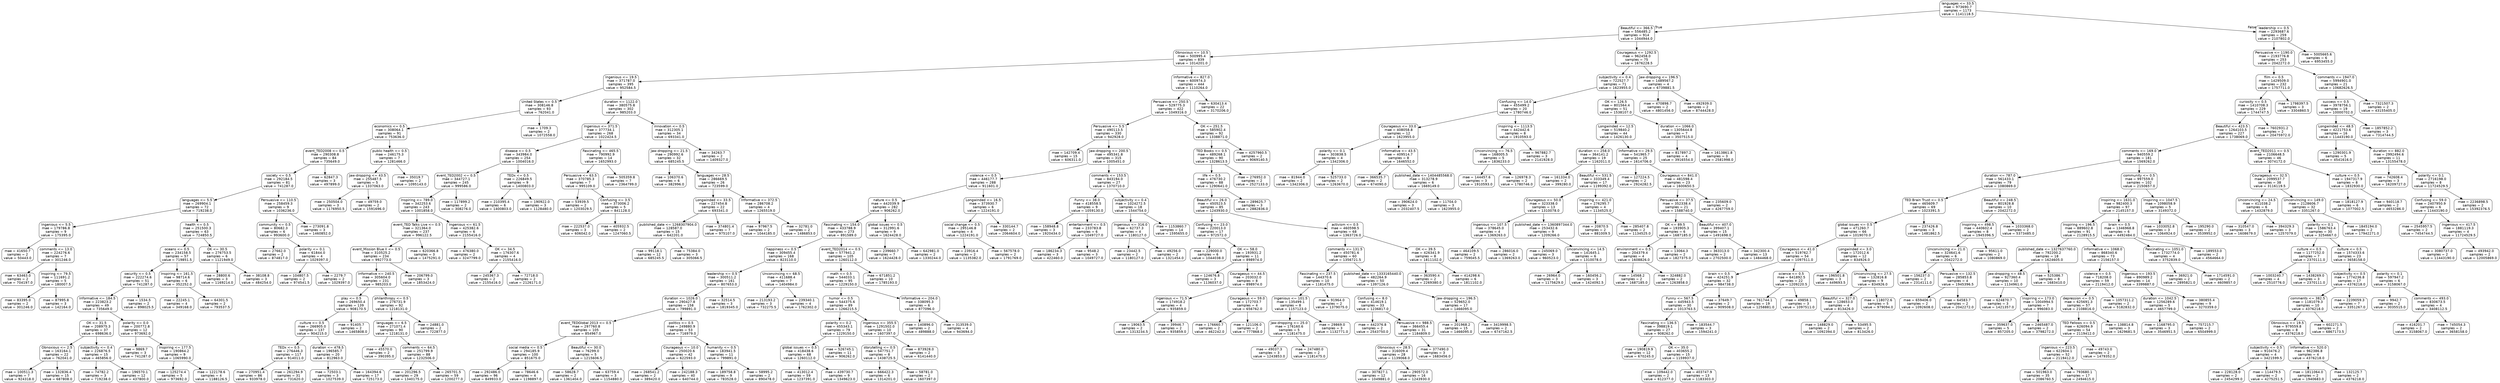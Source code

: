 digraph Tree {
node [shape=box, style="rounded", color="black", fontname=helvetica] ;
edge [fontname=helvetica] ;
0 [label="languages <= 33.5\nmae = 973690.7\nsamples = 1173\nvalue = 1141118.5"] ;
1 [label="Beautiful <= 366.5\nmae = 556485.2\nsamples = 914\nvalue = 1044944.0"] ;
0 -> 1 [labeldistance=2.5, labelangle=45, headlabel="True"] ;
2 [label="Obnoxious <= 10.5\nmae = 500995.4\nsamples = 839\nvalue = 1014201.0"] ;
1 -> 2 ;
3 [label="Ingenious <= 19.5\nmae = 371787.0\nsamples = 395\nvalue = 952584.5"] ;
2 -> 3 ;
4 [label="United States <= 0.5\nmae = 308146.8\nsamples = 93\nvalue = 762041.0"] ;
3 -> 4 ;
5 [label="economics <= 0.5\nmae = 308064.1\nsamples = 91\nvalue = 753636.0"] ;
4 -> 5 ;
6 [label="event_TED2008 <= 0.5\nmae = 290308.8\nsamples = 84\nvalue = 735649.0"] ;
5 -> 6 ;
7 [label="society <= 0.5\nmae = 292184.5\nsamples = 81\nvalue = 741287.0"] ;
6 -> 7 ;
8 [label="languages <= 5.5\nmae = 269904.1\nsamples = 72\nvalue = 719238.0"] ;
7 -> 8 ;
9 [label="Ingenious <= 5.5\nmae = 179786.8\nsamples = 9\nvalue = 175395.0"] ;
8 -> 9 ;
10 [label="mae = 41650.7\nsamples = 2\nvalue = 50443.0"] ;
9 -> 10 ;
11 [label="comments <= 13.0\nmae = 224276.6\nsamples = 7\nvalue = 301246.0"] ;
9 -> 11 ;
12 [label="mae = 63463.0\nsamples = 2\nvalue = 704197.0"] ;
11 -> 12 ;
13 [label="Inspiring <= 79.5\nmae = 111691.2\nsamples = 5\nvalue = 180007.5"] ;
11 -> 13 ;
14 [label="mae = 83395.0\nsamples = 2\nvalue = 301246.0"] ;
13 -> 14 ;
15 [label="mae = 87995.8\nsamples = 3\nvalue = 142164.0"] ;
13 -> 15 ;
16 [label="health <= 0.5\nmae = 251500.3\nsamples = 63\nvalue = 724850.5"] ;
8 -> 16 ;
17 [label="oceans <= 0.5\nmae = 234158.5\nsamples = 57\nvalue = 719851.5"] ;
16 -> 17 ;
18 [label="security <= 0.5\nmae = 222274.6\nsamples = 51\nvalue = 741287.0"] ;
17 -> 18 ;
19 [label="Informative <= 184.5\nmae = 223823.2\nsamples = 49\nvalue = 735649.0"] ;
18 -> 19 ;
20 [label="OK <= 31.5\nmae = 208975.3\nsamples = 37\nvalue = 698636.0"] ;
19 -> 20 ;
21 [label="Obnoxious <= 2.5\nmae = 163164.1\nsamples = 22\nvalue = 762041.0"] ;
20 -> 21 ;
22 [label="mae = 100511.3\nsamples = 7\nvalue = 924318.0"] ;
21 -> 22 ;
23 [label="mae = 132836.4\nsamples = 15\nvalue = 687808.0"] ;
21 -> 23 ;
24 [label="subjectivity <= 0.4\nmae = 226876.5\nsamples = 15\nvalue = 465856.0"] ;
20 -> 24 ;
25 [label="mae = 74782.2\nsamples = 3\nvalue = 719238.0"] ;
24 -> 25 ;
26 [label="mae = 196570.1\nsamples = 12\nvalue = 437800.0"] ;
24 -> 26 ;
27 [label="polarity <= 0.0\nmae = 200772.8\nsamples = 12\nvalue = 973692.0"] ;
19 -> 27 ;
28 [label="mae = 9869.7\nsamples = 3\nvalue = 741287.0"] ;
27 -> 28 ;
29 [label="Inspiring <= 177.5\nmae = 190864.2\nsamples = 9\nvalue = 1065990.0"] ;
27 -> 29 ;
30 [label="mae = 125274.4\nsamples = 5\nvalue = 973692.0"] ;
29 -> 30 ;
31 [label="mae = 122178.6\nsamples = 4\nvalue = 1188126.5"] ;
29 -> 31 ;
32 [label="mae = 1534.5\nsamples = 2\nvalue = 898025.5"] ;
18 -> 32 ;
33 [label="Inspiring <= 161.5\nmae = 98714.6\nsamples = 6\nvalue = 352252.0"] ;
17 -> 33 ;
34 [label="mae = 22245.1\nsamples = 4\nvalue = 349168.0"] ;
33 -> 34 ;
35 [label="mae = 64301.5\nsamples = 2\nvalue = 793537.5"] ;
33 -> 35 ;
36 [label="OK <= 30.5\nmae = 276753.5\nsamples = 6\nvalue = 1121949.0"] ;
16 -> 36 ;
37 [label="mae = 28800.6\nsamples = 3\nvalue = 1169214.0"] ;
36 -> 37 ;
38 [label="mae = 38108.8\nsamples = 3\nvalue = 484254.0"] ;
36 -> 38 ;
39 [label="Persuasive <= 110.5\nmae = 258459.3\nsamples = 9\nvalue = 1036236.0"] ;
7 -> 39 ;
40 [label="community <= 0.5\nmae = 80682.3\nsamples = 6\nvalue = 993600.0"] ;
39 -> 40 ;
41 [label="mae = 27662.0\nsamples = 2\nvalue = 874817.0"] ;
40 -> 41 ;
42 [label="polarity <= 0.1\nmae = 61844.0\nsamples = 4\nvalue = 1029397.0"] ;
40 -> 42 ;
43 [label="mae = 104807.5\nsamples = 2\nvalue = 974541.5"] ;
42 -> 43 ;
44 [label="mae = 2279.7\nsamples = 2\nvalue = 1029397.0"] ;
42 -> 44 ;
45 [label="mae = 273091.8\nsamples = 3\nvalue = 1460852.0"] ;
39 -> 45 ;
46 [label="mae = 62847.3\nsamples = 3\nvalue = 497899.0"] ;
6 -> 46 ;
47 [label="public health <= 0.5\nmae = 246175.3\nsamples = 7\nvalue = 1281466.0"] ;
5 -> 47 ;
48 [label="Jaw-dropping <= 43.5\nmae = 255487.5\nsamples = 5\nvalue = 1337063.0"] ;
47 -> 48 ;
49 [label="mae = 250504.0\nsamples = 3\nvalue = 1176950.5"] ;
48 -> 49 ;
50 [label="mae = 49759.0\nsamples = 2\nvalue = 1591696.0"] ;
48 -> 50 ;
51 [label="mae = 35019.7\nsamples = 2\nvalue = 1095143.0"] ;
47 -> 51 ;
52 [label="mae = 1709.3\nsamples = 2\nvalue = 1072558.0"] ;
4 -> 52 ;
53 [label="duration <= 1122.0\nmae = 380575.8\nsamples = 302\nvalue = 985203.0"] ;
3 -> 53 ;
54 [label="Ingenious <= 371.5\nmae = 377734.1\nsamples = 268\nvalue = 1022424.5"] ;
53 -> 54 ;
55 [label="disease <= 0.5\nmae = 343984.0\nsamples = 254\nvalue = 1004016.0"] ;
54 -> 55 ;
56 [label="event_TED2002 <= 0.5\nmae = 344727.1\nsamples = 245\nvalue = 999586.0"] ;
55 -> 56 ;
57 [label="Inspiring <= 789.0\nmae = 342253.6\nsamples = 243\nvalue = 1001858.0"] ;
56 -> 57 ;
58 [label="event_TED Talks Live <= 0.5\nmae = 321364.0\nsamples = 237\nvalue = 996122.5"] ;
57 -> 58 ;
59 [label="event_Mission Blue II <= 0.5\nmae = 310525.2\nsamples = 234\nvalue = 992773.0"] ;
58 -> 59 ;
60 [label="Informative <= 240.5\nmae = 305604.0\nsamples = 231\nvalue = 985203.0"] ;
59 -> 60 ;
61 [label="play <= 0.5\nmae = 269650.4\nsamples = 139\nvalue = 908170.5"] ;
60 -> 61 ;
62 [label="culture <= 0.5\nmae = 266905.0\nsamples = 137\nvalue = 904215.0"] ;
61 -> 62 ;
63 [label="TEDx <= 0.5\nmae = 276446.3\nsamples = 117\nvalue = 914011.0"] ;
62 -> 63 ;
64 [label="mae = 270951.4\nsamples = 86\nvalue = 933978.0"] ;
63 -> 64 ;
65 [label="mae = 261294.9\nsamples = 31\nvalue = 731620.0"] ;
63 -> 65 ;
66 [label="duration <= 478.5\nmae = 196585.7\nsamples = 20\nvalue = 812963.0"] ;
62 -> 66 ;
67 [label="mae = 72503.1\nsamples = 3\nvalue = 1027539.0"] ;
66 -> 67 ;
68 [label="mae = 164394.6\nsamples = 17\nvalue = 725173.0"] ;
66 -> 68 ;
69 [label="mae = 91405.7\nsamples = 2\nvalue = 1465808.0"] ;
61 -> 69 ;
70 [label="philanthropy <= 0.5\nmae = 276731.9\nsamples = 92\nvalue = 1218131.0"] ;
60 -> 70 ;
71 [label="languages <= 6.5\nmae = 271071.4\nsamples = 90\nvalue = 1218131.0"] ;
70 -> 71 ;
72 [label="mae = 45570.0\nsamples = 2\nvalue = 390395.0"] ;
71 -> 72 ;
73 [label="comments <= 64.5\nmae = 251799.9\nsamples = 88\nvalue = 1232506.0"] ;
71 -> 73 ;
74 [label="mae = 201296.5\nsamples = 29\nvalue = 1340175.0"] ;
73 -> 74 ;
75 [label="mae = 265701.5\nsamples = 59\nvalue = 1200277.0"] ;
73 -> 75 ;
76 [label="mae = 24881.0\nsamples = 2\nvalue = 722877.0"] ;
70 -> 76 ;
77 [label="mae = 206799.0\nsamples = 3\nvalue = 1853424.0"] ;
59 -> 77 ;
78 [label="mae = 620366.8\nsamples = 3\nvalue = 1475291.0"] ;
58 -> 78 ;
79 [label="Ingenious <= 61.5\nmae = 425382.6\nsamples = 6\nvalue = 2155416.0"] ;
57 -> 79 ;
80 [label="mae = 476380.0\nsamples = 2\nvalue = 3247799.0"] ;
79 -> 80 ;
81 [label="OK <= 34.5\nmae = 176307.6\nsamples = 4\nvalue = 2155416.0"] ;
79 -> 81 ;
82 [label="mae = 245367.3\nsamples = 2\nvalue = 2155416.0"] ;
81 -> 82 ;
83 [label="mae = 72718.0\nsamples = 2\nvalue = 2126171.0"] ;
81 -> 83 ;
84 [label="mae = 117899.2\nsamples = 2\nvalue = 308276.0"] ;
56 -> 84 ;
85 [label="TEDx <= 0.5\nmae = 226849.5\nsamples = 9\nvalue = 1400803.0"] ;
55 -> 85 ;
86 [label="mae = 210395.4\nsamples = 6\nvalue = 1400803.0"] ;
85 -> 86 ;
87 [label="mae = 190922.0\nsamples = 3\nvalue = 1128480.0"] ;
85 -> 87 ;
88 [label="Fascinating <= 465.5\nmae = 790992.9\nsamples = 14\nvalue = 1652993.0"] ;
54 -> 88 ;
89 [label="Persuasive <= 63.5\nmae = 370785.3\nsamples = 7\nvalue = 995109.0"] ;
88 -> 89 ;
90 [label="mae = 53939.5\nsamples = 2\nvalue = 1203029.5"] ;
89 -> 90 ;
91 [label="Confusing <= 3.5\nmae = 373006.2\nsamples = 5\nvalue = 841128.0"] ;
89 -> 91 ;
92 [label="mae = 222537.0\nsamples = 3\nvalue = 606042.0"] ;
91 -> 92 ;
93 [label="mae = 405932.5\nsamples = 2\nvalue = 1247060.5"] ;
91 -> 93 ;
94 [label="mae = 505359.8\nsamples = 7\nvalue = 2364799.0"] ;
88 -> 94 ;
95 [label="innovation <= 0.5\nmae = 312305.1\nsamples = 34\nvalue = 693341.0"] ;
53 -> 95 ;
96 [label="Jaw-dropping <= 21.5\nmae = 290992.6\nsamples = 32\nvalue = 685245.5"] ;
95 -> 96 ;
97 [label="mae = 106370.6\nsamples = 6\nvalue = 382996.0"] ;
96 -> 97 ;
98 [label="languages <= 28.5\nmae = 286669.5\nsamples = 26\nvalue = 723599.0"] ;
96 -> 98 ;
99 [label="Longwinded <= 33.5\nmae = 227454.8\nsamples = 22\nvalue = 693341.0"] ;
98 -> 99 ;
100 [label="published_date <= 1268307904.0\nmae = 128587.0\nsamples = 15\nvalue = 642201.0"] ;
99 -> 100 ;
101 [label="mae = 99118.1\nsamples = 12\nvalue = 685245.5"] ;
100 -> 101 ;
102 [label="mae = 75384.0\nsamples = 3\nvalue = 305066.5"] ;
100 -> 102 ;
103 [label="mae = 374801.4\nsamples = 7\nvalue = 975107.0"] ;
99 -> 103 ;
104 [label="Informative <= 372.5\nmae = 286708.2\nsamples = 4\nvalue = 1265519.0"] ;
98 -> 104 ;
105 [label="mae = 97967.5\nsamples = 2\nvalue = 1044185.0"] ;
104 -> 105 ;
106 [label="mae = 32781.0\nsamples = 2\nvalue = 1486853.0"] ;
104 -> 106 ;
107 [label="mae = 34263.7\nsamples = 2\nvalue = 1409327.0"] ;
95 -> 107 ;
108 [label="Informative <= 827.0\nmae = 600974.3\nsamples = 444\nvalue = 1110264.0"] ;
2 -> 108 ;
109 [label="Persuasive <= 250.5\nmae = 529775.3\nsamples = 422\nvalue = 1049316.0"] ;
108 -> 109 ;
110 [label="Persuasive <= 5.5\nmae = 490113.5\nsamples = 330\nvalue = 942928.0"] ;
109 -> 110 ;
111 [label="mae = 142709.4\nsamples = 15\nvalue = 606311.0"] ;
110 -> 111 ;
112 [label="Jaw-dropping <= 200.5\nmae = 495341.8\nsamples = 315\nvalue = 1005451.0"] ;
110 -> 112 ;
113 [label="violence <= 0.5\nmae = 446177.7\nsamples = 288\nvalue = 911601.0"] ;
112 -> 113 ;
114 [label="nature <= 0.5\nmae = 442039.9\nsamples = 282\nvalue = 906262.0"] ;
113 -> 114 ;
115 [label="Fascinating <= 154.0\nmae = 433788.9\nsamples = 273\nvalue = 891589.0"] ;
114 -> 115 ;
116 [label="happiness <= 0.5\nmae = 309455.4\nsamples = 168\nvalue = 823110.0"] ;
115 -> 116 ;
117 [label="leadership <= 0.5\nmae = 300511.2\nsamples = 161\nvalue = 807653.0"] ;
116 -> 117 ;
118 [label="duration <= 1026.0\nmae = 290427.8\nsamples = 158\nvalue = 799891.0"] ;
117 -> 118 ;
119 [label="event_TEDGlobal 2013 <= 0.5\nmae = 297760.8\nsamples = 105\nvalue = 854967.0"] ;
118 -> 119 ;
120 [label="social media <= 0.5\nmae = 294185.9\nsamples = 100\nvalue = 851675.0"] ;
119 -> 120 ;
121 [label="mae = 292486.0\nsamples = 96\nvalue = 849933.0"] ;
120 -> 121 ;
122 [label="mae = 78646.6\nsamples = 4\nvalue = 1198897.0"] ;
120 -> 122 ;
123 [label="Beautiful <= 30.0\nmae = 76299.0\nsamples = 5\nvalue = 1215606.5"] ;
119 -> 123 ;
124 [label="mae = 58628.7\nsamples = 2\nvalue = 1361404.0"] ;
123 -> 124 ;
125 [label="mae = 63759.4\nsamples = 3\nvalue = 1154880.0"] ;
123 -> 125 ;
126 [label="politics <= 0.5\nmae = 249880.9\nsamples = 53\nvalue = 716979.0"] ;
118 -> 126 ;
127 [label="Courageous <= 10.0\nmae = 250020.6\nsamples = 42\nvalue = 622593.0"] ;
126 -> 127 ;
128 [label="mae = 268541.2\nsamples = 2\nvalue = 389420.0"] ;
127 -> 128 ;
129 [label="mae = 242188.3\nsamples = 40\nvalue = 640744.0"] ;
127 -> 129 ;
130 [label="humanity <= 0.5\nmae = 183941.5\nsamples = 11\nvalue = 799891.0"] ;
126 -> 130 ;
131 [label="mae = 189758.8\nsamples = 9\nvalue = 783528.0"] ;
130 -> 131 ;
132 [label="mae = 58995.2\nsamples = 2\nvalue = 890478.0"] ;
130 -> 132 ;
133 [label="mae = 32514.5\nsamples = 3\nvalue = 1819345.0"] ;
117 -> 133 ;
134 [label="Unconvincing <= 68.5\nmae = 411688.4\nsamples = 7\nvalue = 1404984.0"] ;
116 -> 134 ;
135 [label="mae = 213193.2\nsamples = 3\nvalue = 732275.5"] ;
134 -> 135 ;
136 [label="mae = 239340.1\nsamples = 4\nvalue = 1762302.0"] ;
134 -> 136 ;
137 [label="event_TED2014 <= 0.5\nmae = 577941.2\nsamples = 105\nvalue = 1260112.0"] ;
115 -> 137 ;
138 [label="math <= 0.5\nmae = 544033.1\nsamples = 95\nvalue = 1229150.0"] ;
137 -> 138 ;
139 [label="humor <= 0.5\nmae = 544375.6\nsamples = 89\nvalue = 1266215.5"] ;
138 -> 139 ;
140 [label="polarity <= 0.2\nmae = 455343.1\nsamples = 79\nvalue = 1229150.0"] ;
139 -> 140 ;
141 [label="global issues <= 0.5\nmae = 418438.6\nsamples = 68\nvalue = 1260112.0"] ;
140 -> 141 ;
142 [label="mae = 413012.4\nsamples = 59\nvalue = 1237391.0"] ;
141 -> 142 ;
143 [label="mae = 439730.7\nsamples = 9\nvalue = 1349623.0"] ;
141 -> 143 ;
144 [label="mae = 526745.1\nsamples = 11\nvalue = 906262.0"] ;
140 -> 144 ;
145 [label="Ingenious <= 355.5\nmae = 1291502.0\nsamples = 10\nvalue = 1607397.0"] ;
139 -> 145 ;
146 [label="storytelling <= 0.5\nmae = 547751.7\nsamples = 8\nvalue = 1438725.5"] ;
145 -> 146 ;
147 [label="mae = 666422.3\nsamples = 6\nvalue = 1314201.0"] ;
146 -> 147 ;
148 [label="mae = 58781.0\nsamples = 2\nvalue = 1607397.0"] ;
146 -> 148 ;
149 [label="mae = 873928.0\nsamples = 2\nvalue = 6141440.0"] ;
145 -> 149 ;
150 [label="Informative <= 204.0\nmae = 338095.3\nsamples = 6\nvalue = 877096.0"] ;
138 -> 150 ;
151 [label="mae = 140896.0\nsamples = 2\nvalue = 489888.0"] ;
150 -> 151 ;
152 [label="mae = 313539.0\nsamples = 4\nvalue = 943694.0"] ;
150 -> 152 ;
153 [label="mae = 671851.2\nsamples = 10\nvalue = 1785193.0"] ;
137 -> 153 ;
154 [label="global issues <= 0.5\nmae = 312991.6\nsamples = 9\nvalue = 1624428.0"] ;
114 -> 154 ;
155 [label="mae = 239660.7\nsamples = 7\nvalue = 1624428.0"] ;
154 -> 155 ;
156 [label="mae = 642981.0\nsamples = 2\nvalue = 1330244.0"] ;
154 -> 156 ;
157 [label="Longwinded <= 16.5\nmae = 373930.7\nsamples = 6\nvalue = 1224191.0"] ;
113 -> 157 ;
158 [label="social change <= 0.5\nmae = 295146.8\nsamples = 4\nvalue = 1224191.0"] ;
157 -> 158 ;
159 [label="mae = 23916.4\nsamples = 2\nvalue = 1135382.0"] ;
158 -> 159 ;
160 [label="mae = 567578.0\nsamples = 2\nvalue = 1791769.0"] ;
158 -> 160 ;
161 [label="mae = 330144.7\nsamples = 2\nvalue = 2064604.0"] ;
157 -> 161 ;
162 [label="comments <= 153.5\nmae = 843194.0\nsamples = 27\nvalue = 1370710.0"] ;
112 -> 162 ;
163 [label="Funny <= 38.0\nmae = 418558.5\nsamples = 9\nvalue = 1059130.0"] ;
162 -> 163 ;
164 [label="mae = 158948.8\nsamples = 3\nvalue = 1920434.0"] ;
163 -> 164 ;
165 [label="entertainment <= 0.5\nmae = 233783.8\nsamples = 6\nvalue = 1049727.0"] ;
163 -> 165 ;
166 [label="mae = 186234.3\nsamples = 3\nvalue = 422460.0"] ;
165 -> 166 ;
167 [label="mae = 9548.2\nsamples = 3\nvalue = 1049727.0"] ;
165 -> 167 ;
168 [label="subjectivity <= 0.4\nmae = 1024272.5\nsamples = 18\nvalue = 1544754.0"] ;
162 -> 168 ;
169 [label="Ingenious <= 316.0\nmae = 62737.3\nsamples = 4\nvalue = 1180127.0"] ;
168 -> 169 ;
170 [label="mae = 23442.5\nsamples = 2\nvalue = 1180127.0"] ;
169 -> 170 ;
171 [label="mae = 49256.0\nsamples = 2\nvalue = 1321454.0"] ;
169 -> 171 ;
172 [label="mae = 1153860.7\nsamples = 14\nvalue = 1595655.0"] ;
168 -> 172 ;
173 [label="OK <= 251.5\nmae = 585902.4\nsamples = 92\nvalue = 1338871.0"] ;
109 -> 173 ;
174 [label="TED Books <= 0.5\nmae = 489268.1\nsamples = 90\nvalue = 1328613.5"] ;
173 -> 174 ;
175 [label="life <= 0.5\nmae = 476730.2\nsamples = 88\nvalue = 1290641.0"] ;
174 -> 175 ;
176 [label="Beautiful <= 26.0\nmae = 450523.5\nsamples = 85\nvalue = 1243930.0"] ;
175 -> 176 ;
177 [label="Confusing <= 23.0\nmae = 220013.0\nsamples = 17\nvalue = 972572.0"] ;
176 -> 177 ;
178 [label="mae = 229000.0\nsamples = 6\nvalue = 1044038.0"] ;
177 -> 178 ;
179 [label="OK <= 58.0\nmae = 193931.2\nsamples = 11\nvalue = 898974.0"] ;
177 -> 179 ;
180 [label="mae = 124676.8\nsamples = 3\nvalue = 1136037.0"] ;
179 -> 180 ;
181 [label="Courageous <= 44.5\nmae = 203032.0\nsamples = 8\nvalue = 898974.0"] ;
179 -> 181 ;
182 [label="Ingenious <= 71.5\nmae = 174918.2\nsamples = 4\nvalue = 935859.0"] ;
181 -> 182 ;
183 [label="mae = 19063.5\nsamples = 2\nvalue = 1313234.5"] ;
182 -> 183 ;
184 [label="mae = 39946.7\nsamples = 2\nvalue = 935859.0"] ;
182 -> 184 ;
185 [label="Courageous <= 59.0\nmae = 172703.7\nsamples = 4\nvalue = 656762.0"] ;
181 -> 185 ;
186 [label="mae = 176660.7\nsamples = 2\nvalue = 462242.0"] ;
185 -> 186 ;
187 [label="mae = 121106.0\nsamples = 2\nvalue = 777868.0"] ;
185 -> 187 ;
188 [label="activism <= 0.5\nmae = 460598.5\nsamples = 68\nvalue = 1363726.0"] ;
176 -> 188 ;
189 [label="comments <= 131.5\nmae = 450781.6\nsamples = 60\nvalue = 1356721.5"] ;
188 -> 189 ;
190 [label="Fascinating <= 237.5\nmae = 144370.6\nsamples = 10\nvalue = 1181475.0"] ;
189 -> 190 ;
191 [label="Ingenious <= 101.5\nmae = 135499.1\nsamples = 8\nvalue = 1157123.0"] ;
190 -> 191 ;
192 [label="Jaw-dropping <= 25.0\nmae = 176160.6\nsamples = 5\nvalue = 1181475.0"] ;
191 -> 192 ;
193 [label="mae = 49037.3\nsamples = 3\nvalue = 1243853.0"] ;
192 -> 193 ;
194 [label="mae = 247480.0\nsamples = 2\nvalue = 1181475.0"] ;
192 -> 194 ;
195 [label="mae = 29869.0\nsamples = 3\nvalue = 1132771.0"] ;
191 -> 195 ;
196 [label="mae = 91964.0\nsamples = 2\nvalue = 1379075.0"] ;
190 -> 196 ;
197 [label="published_date <= 1333165440.0\nmae = 482264.9\nsamples = 50\nvalue = 1397126.0"] ;
189 -> 197 ;
198 [label="Confusing <= 8.0\nmae = 414619.1\nsamples = 33\nvalue = 1236817.0"] ;
197 -> 198 ;
199 [label="mae = 442376.8\nsamples = 2\nvalue = 2543750.0"] ;
198 -> 199 ;
200 [label="Persuasive <= 988.5\nmae = 366455.4\nsamples = 31\nvalue = 1184809.0"] ;
198 -> 200 ;
201 [label="Obnoxious <= 28.5\nmae = 316009.4\nsamples = 28\nvalue = 1139068.0"] ;
200 -> 201 ;
202 [label="mae = 307827.1\nsamples = 12\nvalue = 1049881.0"] ;
201 -> 202 ;
203 [label="mae = 290572.0\nsamples = 16\nvalue = 1243930.0"] ;
201 -> 203 ;
204 [label="mae = 377490.0\nsamples = 3\nvalue = 1683456.0"] ;
200 -> 204 ;
205 [label="Jaw-dropping <= 196.5\nmae = 529652.0\nsamples = 17\nvalue = 1466095.0"] ;
197 -> 205 ;
206 [label="mae = 201968.2\nsamples = 15\nvalue = 1466095.0"] ;
205 -> 206 ;
207 [label="mae = 3419998.5\nsamples = 2\nvalue = 6747162.5"] ;
205 -> 207 ;
208 [label="OK <= 39.5\nmae = 426341.9\nsamples = 8\nvalue = 1811102.0"] ;
188 -> 208 ;
209 [label="mae = 363590.4\nsamples = 2\nvalue = 2269380.0"] ;
208 -> 209 ;
210 [label="mae = 414298.6\nsamples = 6\nvalue = 1811102.0"] ;
208 -> 210 ;
211 [label="mae = 289625.7\nsamples = 3\nvalue = 2882836.0"] ;
175 -> 211 ;
212 [label="mae = 276952.0\nsamples = 2\nvalue = 2527133.0"] ;
174 -> 212 ;
213 [label="mae = 4257960.5\nsamples = 2\nvalue = 9069140.5"] ;
173 -> 213 ;
214 [label="mae = 630413.4\nsamples = 22\nvalue = 3170206.0"] ;
108 -> 214 ;
215 [label="Courageous <= 1292.5\nmae = 962458.0\nsamples = 75\nvalue = 1676228.5"] ;
1 -> 215 ;
216 [label="subjectivity <= 0.4\nmae = 722527.7\nsamples = 71\nvalue = 1623955.0"] ;
215 -> 216 ;
217 [label="Confusing <= 14.0\nmae = 455499.2\nsamples = 20\nvalue = 1780746.0"] ;
216 -> 217 ;
218 [label="Courageous <= 33.0\nmae = 408058.8\nsamples = 12\nvalue = 1623955.0"] ;
217 -> 218 ;
219 [label="polarity <= 0.1\nmae = 303838.5\nsamples = 4\nvalue = 1342306.0"] ;
218 -> 219 ;
220 [label="mae = 81944.0\nsamples = 2\nvalue = 1342306.0"] ;
219 -> 220 ;
221 [label="mae = 525733.0\nsamples = 2\nvalue = 1263670.0"] ;
219 -> 221 ;
222 [label="Informative <= 43.5\nmae = 409514.7\nsamples = 8\nvalue = 1646552.0"] ;
218 -> 222 ;
223 [label="mae = 366535.7\nsamples = 2\nvalue = 674090.0"] ;
222 -> 223 ;
224 [label="published_date <= 1404485568.0\nmae = 313278.9\nsamples = 6\nvalue = 1669149.0"] ;
222 -> 224 ;
225 [label="mae = 390624.0\nsamples = 3\nvalue = 2032407.5"] ;
224 -> 225 ;
226 [label="mae = 11704.0\nsamples = 3\nvalue = 1623955.0"] ;
224 -> 226 ;
227 [label="Inspiring <= 1113.5\nmae = 442442.6\nsamples = 8\nvalue = 1910593.0"] ;
217 -> 227 ;
228 [label="Unconvincing <= 76.5\nmae = 168005.5\nsamples = 5\nvalue = 1836233.0"] ;
227 -> 228 ;
229 [label="mae = 144457.6\nsamples = 3\nvalue = 1910593.0"] ;
228 -> 229 ;
230 [label="mae = 126978.3\nsamples = 2\nvalue = 1780746.0"] ;
228 -> 230 ;
231 [label="mae = 967882.7\nsamples = 3\nvalue = 2141928.0"] ;
227 -> 231 ;
232 [label="OK <= 126.5\nmae = 801564.4\nsamples = 51\nvalue = 1538107.0"] ;
216 -> 232 ;
233 [label="Longwinded <= 12.5\nmae = 519840.2\nsamples = 44\nvalue = 1426130.0"] ;
232 -> 233 ;
234 [label="duration <= 258.0\nmae = 364141.2\nsamples = 19\nvalue = 1162011.0"] ;
233 -> 234 ;
235 [label="mae = 161334.0\nsamples = 2\nvalue = 399280.0"] ;
234 -> 235 ;
236 [label="Beautiful <= 531.5\nmae = 333349.4\nsamples = 17\nvalue = 1199392.0"] ;
234 -> 236 ;
237 [label="Courageous <= 50.0\nmae = 323338.0\nsamples = 13\nvalue = 1310078.0"] ;
236 -> 237 ;
238 [label="Ingenious <= 107.5\nmae = 378645.0\nsamples = 4\nvalue = 1369263.0"] ;
237 -> 238 ;
239 [label="mae = 464109.5\nsamples = 2\nvalue = 759045.5"] ;
238 -> 239 ;
240 [label="mae = 286016.0\nsamples = 2\nvalue = 1369263.0"] ;
238 -> 240 ;
241 [label="published_date <= 1360897344.0\nmae = 253432.6\nsamples = 9\nvalue = 1209266.0"] ;
237 -> 241 ;
242 [label="mae = 245069.0\nsamples = 3\nvalue = 960523.0"] ;
241 -> 242 ;
243 [label="Unconvincing <= 14.5\nmae = 141645.1\nsamples = 6\nvalue = 1310078.0"] ;
241 -> 243 ;
244 [label="mae = 26964.0\nsamples = 3\nvalue = 1175629.0"] ;
243 -> 244 ;
245 [label="mae = 160456.2\nsamples = 3\nvalue = 1424092.5"] ;
243 -> 245 ;
246 [label="Inspiring <= 421.0\nmae = 276295.7\nsamples = 4\nvalue = 1134525.0"] ;
236 -> 246 ;
247 [label="mae = 20870.5\nsamples = 2\nvalue = 881009.5"] ;
246 -> 247 ;
248 [label="mae = 285407.8\nsamples = 2\nvalue = 1134525.0"] ;
246 -> 248 ;
249 [label="Informative <= 29.5\nmae = 541965.7\nsamples = 25\nvalue = 1614706.0"] ;
233 -> 249 ;
250 [label="mae = 127224.5\nsamples = 2\nvalue = 2924282.5"] ;
249 -> 250 ;
251 [label="Courageous <= 841.0\nmae = 481598.4\nsamples = 23\nvalue = 1600650.5"] ;
249 -> 251 ;
252 [label="Persuasive <= 37.5\nmae = 352338.4\nsamples = 21\nvalue = 1588740.0"] ;
251 -> 252 ;
253 [label="OK <= 89.5\nmae = 193905.3\nsamples = 6\nvalue = 1687185.0"] ;
252 -> 253 ;
254 [label="environment <= 0.5\nmae = 204379.4\nsamples = 4\nvalue = 1608826.0"] ;
253 -> 254 ;
255 [label="mae = 14568.2\nsamples = 2\nvalue = 1687185.0"] ;
254 -> 255 ;
256 [label="mae = 324882.0\nsamples = 2\nvalue = 1263858.0"] ;
254 -> 256 ;
257 [label="mae = 13064.3\nsamples = 2\nvalue = 1827375.0"] ;
253 -> 257 ;
258 [label="Beautiful <= 407.0\nmae = 399407.1\nsamples = 15\nvalue = 1491698.0"] ;
252 -> 258 ;
259 [label="mae = 363313.0\nsamples = 2\nvalue = 2702500.0"] ;
258 -> 259 ;
260 [label="mae = 342300.4\nsamples = 13\nvalue = 1484468.0"] ;
258 -> 260 ;
261 [label="mae = 235609.0\nsamples = 2\nvalue = 4267759.0"] ;
251 -> 261 ;
262 [label="duration <= 1066.0\nmae = 1305644.8\nsamples = 7\nvalue = 3507515.0"] ;
232 -> 262 ;
263 [label="mae = 817897.2\nsamples = 4\nvalue = 3916554.0"] ;
262 -> 263 ;
264 [label="mae = 1613861.8\nsamples = 3\nvalue = 2581998.0"] ;
262 -> 264 ;
265 [label="Jaw-dropping <= 196.5\nmae = 1489567.2\nsamples = 4\nvalue = 6739881.5"] ;
215 -> 265 ;
266 [label="mae = 470898.7\nsamples = 2\nvalue = 4801456.0"] ;
265 -> 266 ;
267 [label="mae = 492939.0\nsamples = 2\nvalue = 8744428.0"] ;
265 -> 267 ;
268 [label="leadership <= 0.5\nmae = 2293687.6\nsamples = 259\nvalue = 2107802.0"] ;
0 -> 268 [labeldistance=2.5, labelangle=-45, headlabel="False"] ;
269 [label="Persuasive <= 1190.0\nmae = 2193776.8\nsamples = 253\nvalue = 2042272.0"] ;
268 -> 269 ;
270 [label="film <= 0.5\nmae = 1429509.0\nsamples = 232\nvalue = 1757711.0"] ;
269 -> 270 ;
271 [label="curiosity <= 0.5\nmae = 1410708.3\nsamples = 229\nvalue = 1744747.5"] ;
270 -> 271 ;
272 [label="Beautiful <= 423.5\nmae = 1264103.5\nsamples = 227\nvalue = 1738069.0"] ;
271 -> 272 ;
273 [label="comments <= 169.0\nmae = 940559.2\nsamples = 181\nvalue = 1569262.0"] ;
272 -> 273 ;
274 [label="duration <= 787.0\nmae = 561433.1\nsamples = 79\nvalue = 1080869.0"] ;
273 -> 274 ;
275 [label="TED Brain Trust <= 0.5\nmae = 465609.7\nsamples = 69\nvalue = 1023391.5"] ;
274 -> 275 ;
276 [label="global issues <= 0.5\nmae = 471260.7\nsamples = 66\nvalue = 1019070.0"] ;
275 -> 276 ;
277 [label="Courageous <= 41.0\nmae = 519762.7\nsamples = 54\nvalue = 1097511.0"] ;
276 -> 277 ;
278 [label="brain <= 0.5\nmae = 424251.9\nsamples = 32\nvalue = 984738.0"] ;
277 -> 278 ;
279 [label="Funny <= 567.5\nmae = 445943.5\nsamples = 30\nvalue = 1013763.5"] ;
278 -> 279 ;
280 [label="Fascinating <= 136.5\nmae = 398819.1\nsamples = 27\nvalue = 908262.0"] ;
279 -> 280 ;
281 [label="mae = 190819.9\nsamples = 12\nvalue = 670245.0"] ;
280 -> 281 ;
282 [label="OK <= 35.0\nmae = 403655.2\nsamples = 15\nvalue = 1159937.0"] ;
280 -> 282 ;
283 [label="mae = 109442.0\nsamples = 2\nvalue = 612377.0"] ;
282 -> 283 ;
284 [label="mae = 403747.9\nsamples = 13\nvalue = 1183303.0"] ;
282 -> 284 ;
285 [label="mae = 183544.7\nsamples = 3\nvalue = 1594241.0"] ;
279 -> 285 ;
286 [label="mae = 37649.7\nsamples = 2\nvalue = 909508.0"] ;
278 -> 286 ;
287 [label="science <= 0.5\nmae = 641892.5\nsamples = 22\nvalue = 1209220.5"] ;
277 -> 287 ;
288 [label="mae = 761744.1\nsamples = 19\nvalue = 1258881.0"] ;
287 -> 288 ;
289 [label="mae = 49858.1\nsamples = 3\nvalue = 1097511.0"] ;
287 -> 289 ;
290 [label="Longwinded <= 3.0\nmae = 172012.6\nsamples = 12\nvalue = 834926.0"] ;
276 -> 290 ;
291 [label="mae = 196501.8\nsamples = 3\nvalue = 449693.5"] ;
290 -> 291 ;
292 [label="Unconvincing <= 27.5\nmae = 132816.8\nsamples = 9\nvalue = 834926.0"] ;
290 -> 292 ;
293 [label="Beautiful <= 327.0\nmae = 128653.0\nsamples = 4\nvalue = 813426.0"] ;
292 -> 293 ;
294 [label="mae = 148829.0\nsamples = 2\nvalue = 1092394.0"] ;
293 -> 294 ;
295 [label="mae = 53495.5\nsamples = 2\nvalue = 813426.0"] ;
293 -> 295 ;
296 [label="mae = 118072.6\nsamples = 5\nvalue = 979094.0"] ;
292 -> 296 ;
297 [label="mae = 237426.8\nsamples = 3\nvalue = 1481862.5"] ;
275 -> 297 ;
298 [label="Beautiful <= 248.5\nmae = 801928.8\nsamples = 10\nvalue = 2042272.0"] ;
274 -> 298 ;
299 [label="Inspiring <= 498.5\nmae = 440602.4\nsamples = 8\nvalue = 1945396.5"] ;
298 -> 299 ;
300 [label="Unconvincing <= 21.0\nmae = 324641.6\nsamples = 6\nvalue = 2042272.0"] ;
299 -> 300 ;
301 [label="mae = 156237.0\nsamples = 2\nvalue = 2314111.0"] ;
300 -> 301 ;
302 [label="Persuasive <= 132.5\nmae = 285853.8\nsamples = 4\nvalue = 1945396.5"] ;
300 -> 302 ;
303 [label="mae = 659406.0\nsamples = 2\nvalue = 1092608.0"] ;
302 -> 303 ;
304 [label="mae = 64583.7\nsamples = 2\nvalue = 2042272.0"] ;
302 -> 304 ;
305 [label="mae = 95611.0\nsamples = 2\nvalue = 1080869.0"] ;
299 -> 305 ;
306 [label="mae = 1033368.0\nsamples = 2\nvalue = 5373485.0"] ;
298 -> 306 ;
307 [label="community <= 0.5\nmae = 997559.0\nsamples = 102\nvalue = 2150657.0"] ;
273 -> 307 ;
308 [label="Inspiring <= 1631.0\nmae = 982400.3\nsamples = 97\nvalue = 2145157.0"] ;
307 -> 308 ;
309 [label="Inspiring <= 196.5\nmae = 889602.8\nsamples = 91\nvalue = 2128915.5"] ;
308 -> 309 ;
310 [label="published_date <= 1327637760.0\nmae = 792200.2\nsamples = 18\nvalue = 1624605.0"] ;
309 -> 310 ;
311 [label="Jaw-dropping <= 48.5\nmae = 927360.4\nsamples = 10\nvalue = 1134961.0"] ;
310 -> 311 ;
312 [label="mae = 624870.7\nsamples = 3\nvalue = 1421357.0"] ;
311 -> 312 ;
313 [label="Inspiring <= 173.0\nmae = 1004994.5\nsamples = 7\nvalue = 996083.0"] ;
311 -> 313 ;
314 [label="mae = 359637.0\nsamples = 5\nvalue = 857205.0"] ;
313 -> 314 ;
315 [label="mae = 2465487.0\nsamples = 2\nvalue = 3798272.0"] ;
313 -> 315 ;
316 [label="mae = 525386.7\nsamples = 8\nvalue = 1683410.0"] ;
310 -> 316 ;
317 [label="Informative <= 1068.0\nmae = 868340.6\nsamples = 73\nvalue = 2156157.0"] ;
309 -> 317 ;
318 [label="violence <= 0.5\nmae = 718208.0\nsamples = 59\nvalue = 2119412.0"] ;
317 -> 318 ;
319 [label="depression <= 0.5\nmae = 625691.3\nsamples = 57\nvalue = 2108816.0"] ;
318 -> 319 ;
320 [label="TED Fellows <= 0.5\nmae = 626094.9\nsamples = 54\nvalue = 2119412.0"] ;
319 -> 320 ;
321 [label="Ingenious <= 223.5\nmae = 622604.1\nsamples = 52\nvalue = 2119412.0"] ;
320 -> 321 ;
322 [label="mae = 501963.0\nsamples = 35\nvalue = 2086760.5"] ;
321 -> 322 ;
323 [label="mae = 793680.1\nsamples = 17\nvalue = 2494615.0"] ;
321 -> 323 ;
324 [label="mae = 49743.0\nsamples = 2\nvalue = 1479352.0"] ;
320 -> 324 ;
325 [label="mae = 138814.8\nsamples = 3\nvalue = 1629681.5"] ;
319 -> 325 ;
326 [label="mae = 1057311.2\nsamples = 2\nvalue = 5182832.0"] ;
318 -> 326 ;
327 [label="Ingenious <= 193.5\nmae = 890989.2\nsamples = 14\nvalue = 3399887.0"] ;
317 -> 327 ;
328 [label="duration <= 1042.5\nmae = 1256289.6\nsamples = 5\nvalue = 4657799.0"] ;
327 -> 328 ;
329 [label="mae = 1168795.0\nsamples = 3\nvalue = 3546951.5"] ;
328 -> 329 ;
330 [label="mae = 757215.7\nsamples = 2\nvalue = 6504999.0"] ;
328 -> 330 ;
331 [label="mae = 380855.4\nsamples = 9\nvalue = 3270359.0"] ;
327 -> 331 ;
332 [label="brain <= 0.5\nmae = 1346968.8\nsamples = 6\nvalue = 4492484.0"] ;
308 -> 332 ;
333 [label="Fascinating <= 1051.0\nmae = 1732774.0\nsamples = 4\nvalue = 3752839.0"] ;
332 -> 333 ;
334 [label="mae = 36921.0\nsamples = 2\nvalue = 2895821.0"] ;
333 -> 334 ;
335 [label="mae = 1714591.0\nsamples = 2\nvalue = 4609857.0"] ;
333 -> 335 ;
336 [label="mae = 189553.0\nsamples = 2\nvalue = 4564664.0"] ;
332 -> 336 ;
337 [label="Inspiring <= 1047.5\nmae = 1098058.9\nsamples = 5\nvalue = 3149372.0"] ;
307 -> 337 ;
338 [label="mae = 1033052.8\nsamples = 3\nvalue = 1064924.0"] ;
337 -> 338 ;
339 [label="mae = 195290.0\nsamples = 2\nvalue = 3539952.0"] ;
337 -> 339 ;
340 [label="event_TED2011 <= 0.5\nmae = 2106648.5\nsamples = 46\nvalue = 3074172.0"] ;
272 -> 340 ;
341 [label="Courageous <= 32.5\nmae = 2099537.7\nsamples = 38\nvalue = 3116119.5"] ;
340 -> 341 ;
342 [label="Unconvincing <= 24.5\nmae = 411038.2\nsamples = 6\nvalue = 1432879.0"] ;
341 -> 342 ;
343 [label="mae = 310547.0\nsamples = 3\nvalue = 1608679.0"] ;
342 -> 343 ;
344 [label="mae = 394329.3\nsamples = 3\nvalue = 1257079.0"] ;
342 -> 344 ;
345 [label="Unconvincing <= 149.0\nmae = 2128606.7\nsamples = 32\nvalue = 3351267.0"] ;
341 -> 345 ;
346 [label="polarity <= 0.1\nmae = 1586763.4\nsamples = 30\nvalue = 3254667.0"] ;
345 -> 346 ;
347 [label="culture <= 0.5\nmae = 1177252.0\nsamples = 7\nvalue = 2370111.0"] ;
346 -> 347 ;
348 [label="mae = 1003240.7\nsamples = 4\nvalue = 2510776.0"] ;
347 -> 348 ;
349 [label="mae = 1438269.0\nsamples = 3\nvalue = 2370111.0"] ;
347 -> 349 ;
350 [label="culture <= 0.5\nmae = 1574333.6\nsamples = 23\nvalue = 3658158.0"] ;
346 -> 350 ;
351 [label="subjectivity <= 0.5\nmae = 1774236.8\nsamples = 17\nvalue = 4376218.0"] ;
350 -> 351 ;
352 [label="comments <= 382.5\nmae = 1181079.3\nsamples = 10\nvalue = 4376218.0"] ;
351 -> 352 ;
353 [label="Obnoxious <= 19.5\nmae = 979559.8\nsamples = 8\nvalue = 4376218.0"] ;
352 -> 353 ;
354 [label="subjectivity <= 0.5\nmae = 910476.2\nsamples = 4\nvalue = 3421599.5"] ;
353 -> 354 ;
355 [label="mae = 228128.0\nsamples = 2\nvalue = 2454299.0"] ;
354 -> 355 ;
356 [label="mae = 114479.5\nsamples = 2\nvalue = 4275251.5"] ;
354 -> 356 ;
357 [label="Informative <= 520.0\nmae = 962386.8\nsamples = 4\nvalue = 4376218.0"] ;
353 -> 357 ;
358 [label="mae = 1811064.0\nsamples = 2\nvalue = 1940683.0"] ;
357 -> 358 ;
359 [label="mae = 132125.7\nsamples = 2\nvalue = 4376218.0"] ;
357 -> 359 ;
360 [label="mae = 602271.5\nsamples = 2\nvalue = 6867173.5"] ;
352 -> 360 ;
361 [label="mae = 2239059.3\nsamples = 7\nvalue = 3351267.0"] ;
351 -> 361 ;
362 [label="polarity <= 0.1\nmae = 597947.2\nsamples = 6\nvalue = 3158067.0"] ;
350 -> 362 ;
363 [label="mae = 9942.7\nsamples = 2\nvalue = 3035515.0"] ;
362 -> 363 ;
364 [label="comments <= 493.0\nmae = 830673.5\nsamples = 4\nvalue = 3408112.5"] ;
362 -> 364 ;
365 [label="mae = 416201.7\nsamples = 2\nvalue = 3158067.0"] ;
364 -> 365 ;
366 [label="mae = 745054.3\nsamples = 2\nvalue = 3658158.0"] ;
364 -> 366 ;
367 [label="mae = 1845194.0\nsamples = 2\nvalue = 17942271.0"] ;
345 -> 367 ;
368 [label="culture <= 0.5\nmae = 1947317.9\nsamples = 8\nvalue = 1832930.0"] ;
340 -> 368 ;
369 [label="mae = 1818127.9\nsamples = 6\nvalue = 1077002.5"] ;
368 -> 369 ;
370 [label="mae = 940118.7\nsamples = 2\nvalue = 4653286.0"] ;
368 -> 370 ;
371 [label="mae = 7602931.2\nsamples = 2\nvalue = 20475972.0"] ;
271 -> 371 ;
372 [label="mae = 1798397.5\nsamples = 3\nvalue = 3304860.5"] ;
270 -> 372 ;
373 [label="comments <= 1947.0\nmae = 5994901.0\nsamples = 21\nvalue = 10682626.5"] ;
269 -> 373 ;
374 [label="success <= 0.5\nmae = 3978756.1\nsamples = 19\nvalue = 10000702.0"] ;
373 -> 374 ;
375 [label="Longwinded <= 48.5\nmae = 4221753.6\nsamples = 16\nvalue = 11443190.0"] ;
374 -> 375 ;
376 [label="mae = 1290301.9\nsamples = 5\nvalue = 4541616.0"] ;
375 -> 376 ;
377 [label="duration <= 882.0\nmae = 2992494.6\nsamples = 11\nvalue = 13155478.0"] ;
375 -> 377 ;
378 [label="mae = 742608.4\nsamples = 3\nvalue = 16209727.0"] ;
377 -> 378 ;
379 [label="polarity <= 0.1\nmae = 2716198.0\nsamples = 8\nvalue = 11724529.5"] ;
377 -> 379 ;
380 [label="Confusing <= 59.0\nmae = 2407950.9\nsamples = 6\nvalue = 11443190.0"] ;
379 -> 380 ;
381 [label="mae = 2545957.5\nsamples = 2\nvalue = 7454744.5"] ;
380 -> 381 ;
382 [label="Ingenious <= 417.5\nmae = 1881119.3\nsamples = 4\nvalue = 11724529.5"] ;
380 -> 382 ;
383 [label="mae = 3080737.0\nsamples = 2\nvalue = 11443190.0"] ;
382 -> 383 ;
384 [label="mae = 493942.0\nsamples = 2\nvalue = 12005869.0"] ;
382 -> 384 ;
385 [label="mae = 2236898.5\nsamples = 2\nvalue = 15392376.5"] ;
379 -> 385 ;
386 [label="mae = 1857852.2\nsamples = 3\nvalue = 7314744.5"] ;
374 -> 386 ;
387 [label="mae = 7321507.3\nsamples = 2\nvalue = 43155405.0"] ;
373 -> 387 ;
388 [label="mae = 5005665.6\nsamples = 6\nvalue = 6953455.0"] ;
268 -> 388 ;
}